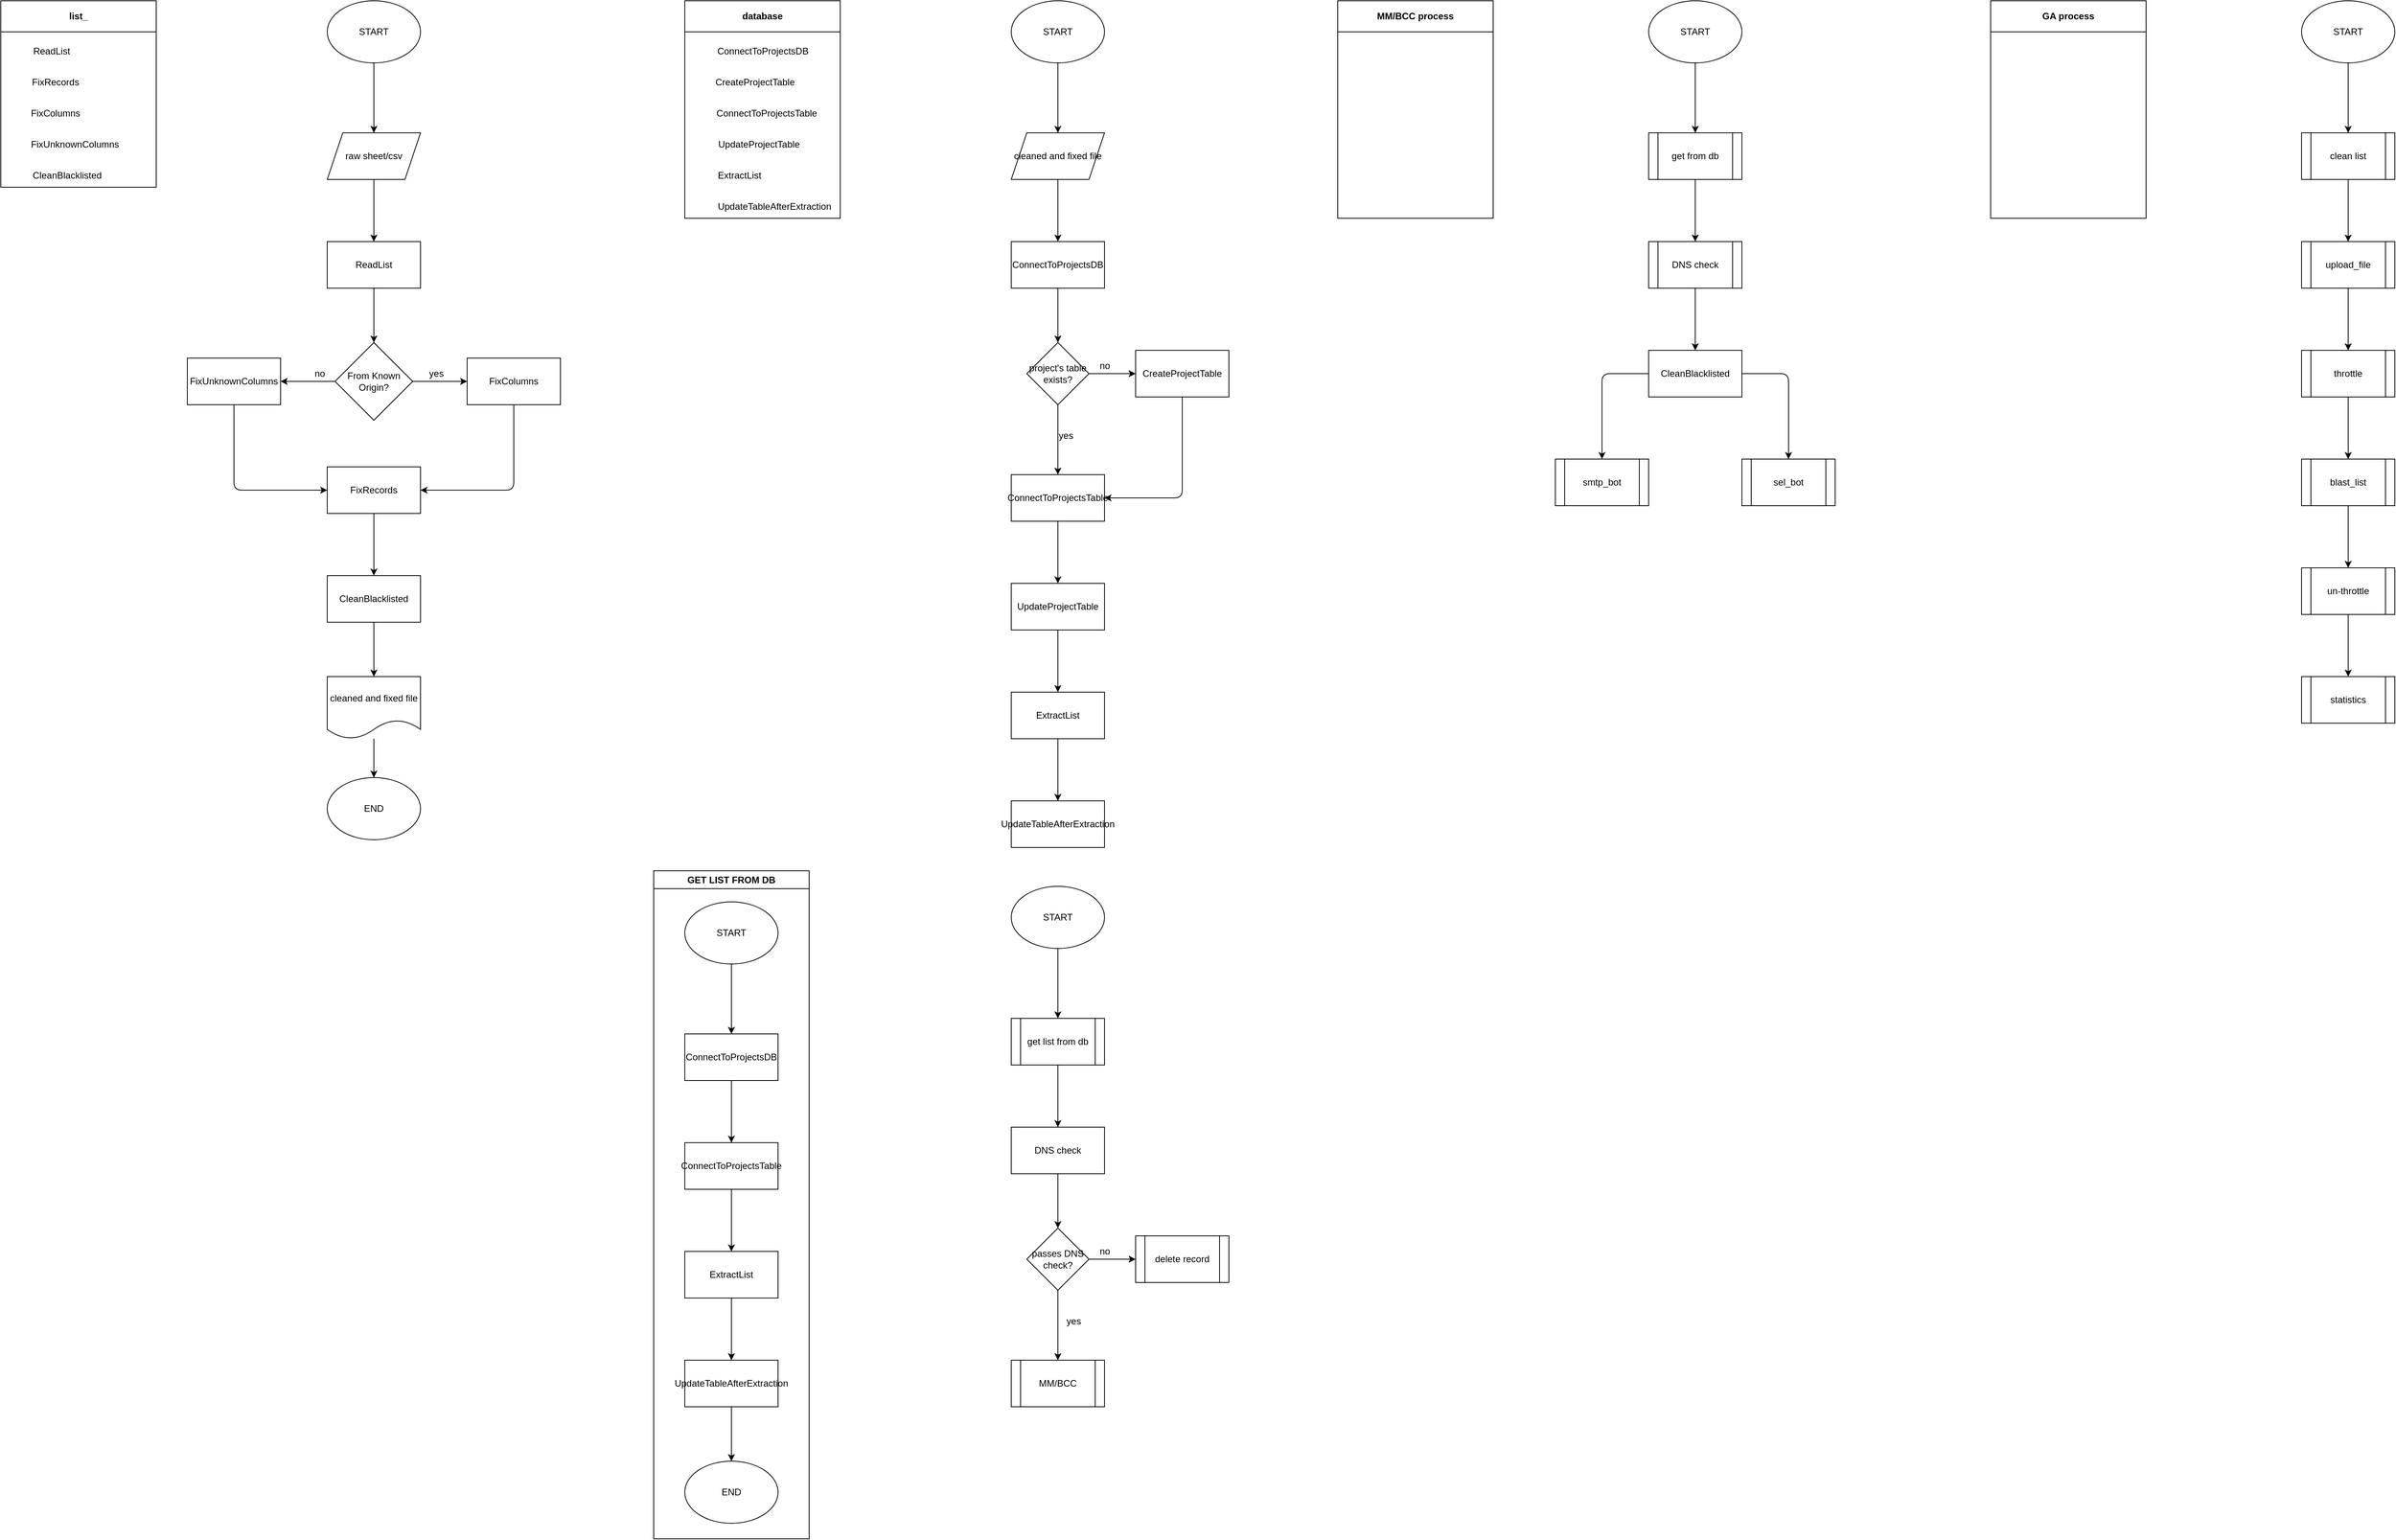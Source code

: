 <mxfile>
    <diagram id="DDcCZFRi9eMk-T8YaN2u" name="Page-1">
        <mxGraphModel dx="1715" dy="1208" grid="1" gridSize="10" guides="1" tooltips="1" connect="1" arrows="1" fold="1" page="1" pageScale="1" pageWidth="850" pageHeight="1100" math="0" shadow="0">
            <root>
                <mxCell id="0"/>
                <mxCell id="1" parent="0"/>
                <mxCell id="28" value="" style="edgeStyle=none;html=1;" parent="1" source="2" target="27" edge="1">
                    <mxGeometry relative="1" as="geometry"/>
                </mxCell>
                <mxCell id="2" value="START" style="ellipse;whiteSpace=wrap;html=1;" parent="1" vertex="1">
                    <mxGeometry x="460" width="120" height="80" as="geometry"/>
                </mxCell>
                <mxCell id="12" value="" style="edgeStyle=none;html=1;" parent="1" source="3" target="11" edge="1">
                    <mxGeometry relative="1" as="geometry"/>
                </mxCell>
                <mxCell id="3" value="ReadList" style="whiteSpace=wrap;html=1;" parent="1" vertex="1">
                    <mxGeometry x="460" y="310" width="120" height="60" as="geometry"/>
                </mxCell>
                <mxCell id="5" value="list_" style="swimlane;whiteSpace=wrap;html=1;startSize=40;" parent="1" vertex="1">
                    <mxGeometry x="40" width="200" height="240" as="geometry"/>
                </mxCell>
                <mxCell id="7" value="FixRecords" style="text;html=1;align=center;verticalAlign=middle;resizable=0;points=[];autosize=1;strokeColor=none;fillColor=none;" parent="5" vertex="1">
                    <mxGeometry x="30" y="90" width="80" height="30" as="geometry"/>
                </mxCell>
                <mxCell id="6" value="ReadList" style="text;html=1;align=center;verticalAlign=middle;resizable=0;points=[];autosize=1;strokeColor=none;fillColor=none;" parent="5" vertex="1">
                    <mxGeometry x="30" y="50" width="70" height="30" as="geometry"/>
                </mxCell>
                <mxCell id="8" value="FixColumns" style="text;html=1;align=center;verticalAlign=middle;resizable=0;points=[];autosize=1;strokeColor=none;fillColor=none;" parent="5" vertex="1">
                    <mxGeometry x="25" y="130" width="90" height="30" as="geometry"/>
                </mxCell>
                <mxCell id="9" value="FixUnknownColumns" style="text;html=1;align=center;verticalAlign=middle;resizable=0;points=[];autosize=1;strokeColor=none;fillColor=none;" parent="5" vertex="1">
                    <mxGeometry x="25" y="170" width="140" height="30" as="geometry"/>
                </mxCell>
                <mxCell id="10" value="CleanBlacklisted" style="text;html=1;align=center;verticalAlign=middle;resizable=0;points=[];autosize=1;strokeColor=none;fillColor=none;" parent="5" vertex="1">
                    <mxGeometry x="30" y="210" width="110" height="30" as="geometry"/>
                </mxCell>
                <mxCell id="14" value="" style="edgeStyle=none;html=1;" parent="1" source="11" target="13" edge="1">
                    <mxGeometry relative="1" as="geometry"/>
                </mxCell>
                <mxCell id="19" value="" style="edgeStyle=none;html=1;" parent="1" source="11" target="18" edge="1">
                    <mxGeometry relative="1" as="geometry"/>
                </mxCell>
                <mxCell id="11" value="From Known Origin?" style="rhombus;whiteSpace=wrap;html=1;" parent="1" vertex="1">
                    <mxGeometry x="470" y="440" width="100" height="100" as="geometry"/>
                </mxCell>
                <mxCell id="13" value="&lt;span style=&quot;&quot;&gt;FixColumns&lt;/span&gt;" style="whiteSpace=wrap;html=1;" parent="1" vertex="1">
                    <mxGeometry x="640" y="460" width="120" height="60" as="geometry"/>
                </mxCell>
                <mxCell id="15" value="yes" style="text;html=1;align=center;verticalAlign=middle;resizable=0;points=[];autosize=1;strokeColor=none;fillColor=none;" parent="1" vertex="1">
                    <mxGeometry x="580" y="465" width="40" height="30" as="geometry"/>
                </mxCell>
                <mxCell id="18" value="&lt;span style=&quot;&quot;&gt;FixUnknownColumns&lt;/span&gt;" style="whiteSpace=wrap;html=1;" parent="1" vertex="1">
                    <mxGeometry x="280" y="460" width="120" height="60" as="geometry"/>
                </mxCell>
                <mxCell id="20" value="no" style="text;html=1;align=center;verticalAlign=middle;resizable=0;points=[];autosize=1;strokeColor=none;fillColor=none;" parent="1" vertex="1">
                    <mxGeometry x="430" y="465" width="40" height="30" as="geometry"/>
                </mxCell>
                <mxCell id="26" value="" style="edgeStyle=none;html=1;" parent="1" source="21" target="25" edge="1">
                    <mxGeometry relative="1" as="geometry"/>
                </mxCell>
                <mxCell id="21" value="&lt;span style=&quot;&quot;&gt;FixRecords&lt;/span&gt;" style="whiteSpace=wrap;html=1;" parent="1" vertex="1">
                    <mxGeometry x="460" y="600" width="120" height="60" as="geometry"/>
                </mxCell>
                <mxCell id="23" value="" style="endArrow=classic;html=1;entryX=0;entryY=0.5;entryDx=0;entryDy=0;" parent="1" target="21" edge="1">
                    <mxGeometry width="50" height="50" relative="1" as="geometry">
                        <mxPoint x="340" y="520" as="sourcePoint"/>
                        <mxPoint x="390" y="470" as="targetPoint"/>
                        <Array as="points">
                            <mxPoint x="340" y="630"/>
                        </Array>
                    </mxGeometry>
                </mxCell>
                <mxCell id="24" value="" style="endArrow=classic;html=1;entryX=1;entryY=0.5;entryDx=0;entryDy=0;" parent="1" target="21" edge="1">
                    <mxGeometry width="50" height="50" relative="1" as="geometry">
                        <mxPoint x="700" y="520" as="sourcePoint"/>
                        <mxPoint x="750" y="470" as="targetPoint"/>
                        <Array as="points">
                            <mxPoint x="700" y="630"/>
                        </Array>
                    </mxGeometry>
                </mxCell>
                <mxCell id="32" value="" style="edgeStyle=none;html=1;" parent="1" source="25" target="31" edge="1">
                    <mxGeometry relative="1" as="geometry"/>
                </mxCell>
                <mxCell id="25" value="&lt;span style=&quot;&quot;&gt;CleanBlacklisted&lt;/span&gt;" style="whiteSpace=wrap;html=1;" parent="1" vertex="1">
                    <mxGeometry x="460" y="740" width="120" height="60" as="geometry"/>
                </mxCell>
                <mxCell id="30" value="" style="edgeStyle=none;html=1;entryX=0.5;entryY=0;entryDx=0;entryDy=0;" parent="1" source="27" target="3" edge="1">
                    <mxGeometry relative="1" as="geometry">
                        <mxPoint x="360" y="400" as="targetPoint"/>
                    </mxGeometry>
                </mxCell>
                <mxCell id="27" value="raw sheet/csv" style="shape=parallelogram;perimeter=parallelogramPerimeter;whiteSpace=wrap;html=1;fixedSize=1;" parent="1" vertex="1">
                    <mxGeometry x="460" y="170" width="120" height="60" as="geometry"/>
                </mxCell>
                <mxCell id="37" value="" style="edgeStyle=none;html=1;entryX=0.5;entryY=0;entryDx=0;entryDy=0;" parent="1" source="31" target="35" edge="1">
                    <mxGeometry relative="1" as="geometry">
                        <mxPoint x="520" y="1030" as="targetPoint"/>
                    </mxGeometry>
                </mxCell>
                <mxCell id="31" value="cleaned and fixed file" style="shape=document;whiteSpace=wrap;html=1;boundedLbl=1;" parent="1" vertex="1">
                    <mxGeometry x="460" y="870" width="120" height="80" as="geometry"/>
                </mxCell>
                <mxCell id="35" value="END" style="ellipse;whiteSpace=wrap;html=1;" parent="1" vertex="1">
                    <mxGeometry x="460" y="1000" width="120" height="80" as="geometry"/>
                </mxCell>
                <mxCell id="38" value="database" style="swimlane;whiteSpace=wrap;html=1;startSize=40;" parent="1" vertex="1">
                    <mxGeometry x="920" width="200" height="280" as="geometry"/>
                </mxCell>
                <mxCell id="39" value="CreateProjectTable" style="text;html=1;align=center;verticalAlign=middle;resizable=0;points=[];autosize=1;strokeColor=none;fillColor=none;" parent="38" vertex="1">
                    <mxGeometry x="25" y="90" width="130" height="30" as="geometry"/>
                </mxCell>
                <mxCell id="40" value="ConnectToProjectsDB" style="text;html=1;align=center;verticalAlign=middle;resizable=0;points=[];autosize=1;strokeColor=none;fillColor=none;" parent="38" vertex="1">
                    <mxGeometry x="30" y="50" width="140" height="30" as="geometry"/>
                </mxCell>
                <mxCell id="41" value="ConnectToProjectsTable" style="text;html=1;align=center;verticalAlign=middle;resizable=0;points=[];autosize=1;strokeColor=none;fillColor=none;" parent="38" vertex="1">
                    <mxGeometry x="30" y="130" width="150" height="30" as="geometry"/>
                </mxCell>
                <mxCell id="42" value="UpdateProjectTable" style="text;html=1;align=center;verticalAlign=middle;resizable=0;points=[];autosize=1;strokeColor=none;fillColor=none;" parent="38" vertex="1">
                    <mxGeometry x="30" y="170" width="130" height="30" as="geometry"/>
                </mxCell>
                <mxCell id="43" value="ExtractList" style="text;html=1;align=center;verticalAlign=middle;resizable=0;points=[];autosize=1;strokeColor=none;fillColor=none;" parent="38" vertex="1">
                    <mxGeometry x="30" y="210" width="80" height="30" as="geometry"/>
                </mxCell>
                <mxCell id="44" value="UpdateTableAfterExtraction" style="text;html=1;align=center;verticalAlign=middle;resizable=0;points=[];autosize=1;strokeColor=none;fillColor=none;" parent="38" vertex="1">
                    <mxGeometry x="30" y="250" width="170" height="30" as="geometry"/>
                </mxCell>
                <mxCell id="45" value="MM/BCC process" style="swimlane;whiteSpace=wrap;html=1;startSize=40;" parent="1" vertex="1">
                    <mxGeometry x="1760" width="200" height="280" as="geometry"/>
                </mxCell>
                <mxCell id="54" value="" style="edgeStyle=none;html=1;" parent="1" source="52" target="53" edge="1">
                    <mxGeometry relative="1" as="geometry"/>
                </mxCell>
                <mxCell id="52" value="START" style="ellipse;whiteSpace=wrap;html=1;" parent="1" vertex="1">
                    <mxGeometry x="2160" width="120" height="80" as="geometry"/>
                </mxCell>
                <mxCell id="56" value="" style="edgeStyle=none;html=1;" parent="1" source="53" target="55" edge="1">
                    <mxGeometry relative="1" as="geometry"/>
                </mxCell>
                <mxCell id="53" value="get from db" style="shape=process;whiteSpace=wrap;html=1;backgroundOutline=1;" parent="1" vertex="1">
                    <mxGeometry x="2160" y="170" width="120" height="60" as="geometry"/>
                </mxCell>
                <mxCell id="151" value="" style="edgeStyle=none;html=1;" parent="1" source="55" target="150" edge="1">
                    <mxGeometry relative="1" as="geometry"/>
                </mxCell>
                <mxCell id="55" value="DNS check" style="shape=process;whiteSpace=wrap;html=1;backgroundOutline=1;" parent="1" vertex="1">
                    <mxGeometry x="2160" y="310" width="120" height="60" as="geometry"/>
                </mxCell>
                <mxCell id="65" value="GA process" style="swimlane;whiteSpace=wrap;html=1;startSize=40;" parent="1" vertex="1">
                    <mxGeometry x="2600" width="200" height="280" as="geometry"/>
                </mxCell>
                <mxCell id="66" value="" style="edgeStyle=none;html=1;" parent="1" source="67" target="69" edge="1">
                    <mxGeometry relative="1" as="geometry"/>
                </mxCell>
                <mxCell id="67" value="START" style="ellipse;whiteSpace=wrap;html=1;" parent="1" vertex="1">
                    <mxGeometry x="3000" width="120" height="80" as="geometry"/>
                </mxCell>
                <mxCell id="68" value="" style="edgeStyle=none;html=1;" parent="1" source="69" edge="1">
                    <mxGeometry relative="1" as="geometry">
                        <mxPoint x="3060" y="310" as="targetPoint"/>
                    </mxGeometry>
                </mxCell>
                <mxCell id="69" value="clean list" style="shape=process;whiteSpace=wrap;html=1;backgroundOutline=1;" parent="1" vertex="1">
                    <mxGeometry x="3000" y="170" width="120" height="60" as="geometry"/>
                </mxCell>
                <mxCell id="77" value="" style="edgeStyle=none;html=1;" parent="1" source="75" target="76" edge="1">
                    <mxGeometry relative="1" as="geometry"/>
                </mxCell>
                <mxCell id="75" value="upload_file" style="shape=process;whiteSpace=wrap;html=1;backgroundOutline=1;" parent="1" vertex="1">
                    <mxGeometry x="3000" y="310" width="120" height="60" as="geometry"/>
                </mxCell>
                <mxCell id="79" value="" style="edgeStyle=none;html=1;" parent="1" source="76" target="78" edge="1">
                    <mxGeometry relative="1" as="geometry"/>
                </mxCell>
                <mxCell id="76" value="throttle" style="shape=process;whiteSpace=wrap;html=1;backgroundOutline=1;" parent="1" vertex="1">
                    <mxGeometry x="3000" y="450" width="120" height="60" as="geometry"/>
                </mxCell>
                <mxCell id="81" value="" style="edgeStyle=none;html=1;" parent="1" source="78" target="80" edge="1">
                    <mxGeometry relative="1" as="geometry"/>
                </mxCell>
                <mxCell id="78" value="blast_list" style="shape=process;whiteSpace=wrap;html=1;backgroundOutline=1;" parent="1" vertex="1">
                    <mxGeometry x="3000" y="590" width="120" height="60" as="geometry"/>
                </mxCell>
                <mxCell id="84" value="" style="edgeStyle=none;html=1;" parent="1" source="80" target="83" edge="1">
                    <mxGeometry relative="1" as="geometry"/>
                </mxCell>
                <mxCell id="80" value="un-throttle" style="shape=process;whiteSpace=wrap;html=1;backgroundOutline=1;" parent="1" vertex="1">
                    <mxGeometry x="3000" y="730" width="120" height="60" as="geometry"/>
                </mxCell>
                <mxCell id="83" value="statistics" style="shape=process;whiteSpace=wrap;html=1;backgroundOutline=1;" parent="1" vertex="1">
                    <mxGeometry x="3000" y="870" width="120" height="60" as="geometry"/>
                </mxCell>
                <mxCell id="87" value="" style="edgeStyle=none;html=1;" parent="1" source="85" edge="1">
                    <mxGeometry relative="1" as="geometry">
                        <mxPoint x="1400" y="170" as="targetPoint"/>
                    </mxGeometry>
                </mxCell>
                <mxCell id="85" value="START" style="ellipse;whiteSpace=wrap;html=1;" parent="1" vertex="1">
                    <mxGeometry x="1340" width="120" height="80" as="geometry"/>
                </mxCell>
                <mxCell id="90" value="" style="edgeStyle=none;html=1;" parent="1" source="88" target="89" edge="1">
                    <mxGeometry relative="1" as="geometry"/>
                </mxCell>
                <mxCell id="88" value="cleaned and fixed file" style="shape=parallelogram;perimeter=parallelogramPerimeter;whiteSpace=wrap;html=1;fixedSize=1;" parent="1" vertex="1">
                    <mxGeometry x="1340" y="170" width="120" height="60" as="geometry"/>
                </mxCell>
                <mxCell id="92" value="" style="edgeStyle=none;html=1;" parent="1" source="89" target="91" edge="1">
                    <mxGeometry relative="1" as="geometry"/>
                </mxCell>
                <mxCell id="89" value="&lt;span style=&quot;&quot;&gt;ConnectToProjectsDB&lt;/span&gt;" style="whiteSpace=wrap;html=1;" parent="1" vertex="1">
                    <mxGeometry x="1340" y="310" width="120" height="60" as="geometry"/>
                </mxCell>
                <mxCell id="94" value="" style="edgeStyle=none;html=1;" parent="1" source="91" target="93" edge="1">
                    <mxGeometry relative="1" as="geometry"/>
                </mxCell>
                <mxCell id="97" value="" style="edgeStyle=none;html=1;" parent="1" source="91" target="96" edge="1">
                    <mxGeometry relative="1" as="geometry"/>
                </mxCell>
                <mxCell id="91" value="project's table exists?" style="rhombus;whiteSpace=wrap;html=1;" parent="1" vertex="1">
                    <mxGeometry x="1360" y="440" width="80" height="80" as="geometry"/>
                </mxCell>
                <mxCell id="93" value="&lt;span style=&quot;&quot;&gt;CreateProjectTable&lt;/span&gt;" style="whiteSpace=wrap;html=1;" parent="1" vertex="1">
                    <mxGeometry x="1500" y="450" width="120" height="60" as="geometry"/>
                </mxCell>
                <mxCell id="95" value="no" style="text;html=1;align=center;verticalAlign=middle;resizable=0;points=[];autosize=1;strokeColor=none;fillColor=none;" parent="1" vertex="1">
                    <mxGeometry x="1440" y="455" width="40" height="30" as="geometry"/>
                </mxCell>
                <mxCell id="100" value="" style="edgeStyle=none;html=1;" parent="1" source="96" target="99" edge="1">
                    <mxGeometry relative="1" as="geometry"/>
                </mxCell>
                <mxCell id="96" value="&lt;span style=&quot;&quot;&gt;ConnectToProjectsTable&lt;/span&gt;" style="whiteSpace=wrap;html=1;" parent="1" vertex="1">
                    <mxGeometry x="1340" y="610" width="120" height="60" as="geometry"/>
                </mxCell>
                <mxCell id="98" value="yes" style="text;html=1;align=center;verticalAlign=middle;resizable=0;points=[];autosize=1;strokeColor=none;fillColor=none;" parent="1" vertex="1">
                    <mxGeometry x="1390" y="545" width="40" height="30" as="geometry"/>
                </mxCell>
                <mxCell id="103" value="" style="edgeStyle=none;html=1;" parent="1" source="99" target="102" edge="1">
                    <mxGeometry relative="1" as="geometry"/>
                </mxCell>
                <mxCell id="99" value="&lt;span style=&quot;&quot;&gt;UpdateProjectTable&lt;/span&gt;" style="whiteSpace=wrap;html=1;" parent="1" vertex="1">
                    <mxGeometry x="1340" y="750" width="120" height="60" as="geometry"/>
                </mxCell>
                <mxCell id="101" value="" style="endArrow=classic;html=1;exitX=0.5;exitY=1;exitDx=0;exitDy=0;entryX=1;entryY=0.5;entryDx=0;entryDy=0;" parent="1" source="93" target="96" edge="1">
                    <mxGeometry width="50" height="50" relative="1" as="geometry">
                        <mxPoint x="1310" y="610" as="sourcePoint"/>
                        <mxPoint x="1360" y="560" as="targetPoint"/>
                        <Array as="points">
                            <mxPoint x="1560" y="640"/>
                        </Array>
                    </mxGeometry>
                </mxCell>
                <mxCell id="105" value="" style="edgeStyle=none;html=1;" parent="1" source="102" target="104" edge="1">
                    <mxGeometry relative="1" as="geometry"/>
                </mxCell>
                <mxCell id="102" value="&lt;span style=&quot;&quot;&gt;ExtractList&lt;/span&gt;" style="whiteSpace=wrap;html=1;" parent="1" vertex="1">
                    <mxGeometry x="1340" y="890" width="120" height="60" as="geometry"/>
                </mxCell>
                <mxCell id="104" value="&lt;span style=&quot;&quot;&gt;UpdateTableAfterExtraction&lt;/span&gt;" style="whiteSpace=wrap;html=1;" parent="1" vertex="1">
                    <mxGeometry x="1340" y="1030" width="120" height="60" as="geometry"/>
                </mxCell>
                <mxCell id="108" value="" style="edgeStyle=none;html=1;" parent="1" source="106" target="107" edge="1">
                    <mxGeometry relative="1" as="geometry"/>
                </mxCell>
                <mxCell id="106" value="START" style="ellipse;whiteSpace=wrap;html=1;" parent="1" vertex="1">
                    <mxGeometry x="920" y="1160" width="120" height="80" as="geometry"/>
                </mxCell>
                <mxCell id="112" value="" style="edgeStyle=none;html=1;" parent="1" source="107" target="111" edge="1">
                    <mxGeometry relative="1" as="geometry"/>
                </mxCell>
                <mxCell id="107" value="&lt;span style=&quot;&quot;&gt;ConnectToProjectsDB&lt;/span&gt;" style="whiteSpace=wrap;html=1;" parent="1" vertex="1">
                    <mxGeometry x="920" y="1330" width="120" height="60" as="geometry"/>
                </mxCell>
                <mxCell id="114" value="" style="edgeStyle=none;html=1;" parent="1" source="111" target="113" edge="1">
                    <mxGeometry relative="1" as="geometry"/>
                </mxCell>
                <mxCell id="111" value="&lt;span style=&quot;&quot;&gt;ConnectToProjectsTable&lt;/span&gt;" style="whiteSpace=wrap;html=1;" parent="1" vertex="1">
                    <mxGeometry x="920" y="1470" width="120" height="60" as="geometry"/>
                </mxCell>
                <mxCell id="116" value="" style="edgeStyle=none;html=1;" parent="1" source="113" target="115" edge="1">
                    <mxGeometry relative="1" as="geometry"/>
                </mxCell>
                <mxCell id="113" value="&lt;span style=&quot;&quot;&gt;ExtractList&lt;/span&gt;" style="whiteSpace=wrap;html=1;" parent="1" vertex="1">
                    <mxGeometry x="920" y="1610" width="120" height="60" as="geometry"/>
                </mxCell>
                <mxCell id="118" value="" style="edgeStyle=none;html=1;" parent="1" source="115" edge="1">
                    <mxGeometry relative="1" as="geometry">
                        <mxPoint x="980" y="1880" as="targetPoint"/>
                    </mxGeometry>
                </mxCell>
                <mxCell id="115" value="&lt;span style=&quot;&quot;&gt;UpdateTableAfterExtraction&lt;/span&gt;" style="whiteSpace=wrap;html=1;" parent="1" vertex="1">
                    <mxGeometry x="920" y="1750" width="120" height="60" as="geometry"/>
                </mxCell>
                <mxCell id="119" value="END" style="ellipse;whiteSpace=wrap;html=1;" parent="1" vertex="1">
                    <mxGeometry x="920" y="1880" width="120" height="80" as="geometry"/>
                </mxCell>
                <mxCell id="125" value="" style="edgeStyle=none;html=1;" parent="1" source="120" target="124" edge="1">
                    <mxGeometry relative="1" as="geometry"/>
                </mxCell>
                <mxCell id="120" value="START" style="ellipse;whiteSpace=wrap;html=1;" parent="1" vertex="1">
                    <mxGeometry x="1340" y="1140" width="120" height="80" as="geometry"/>
                </mxCell>
                <mxCell id="123" value="GET LIST FROM DB" style="swimlane;whiteSpace=wrap;html=1;" parent="1" vertex="1">
                    <mxGeometry x="880" y="1120" width="200" height="860" as="geometry"/>
                </mxCell>
                <mxCell id="127" value="" style="edgeStyle=none;html=1;" parent="1" source="124" target="126" edge="1">
                    <mxGeometry relative="1" as="geometry"/>
                </mxCell>
                <mxCell id="124" value="get list from db" style="shape=process;whiteSpace=wrap;html=1;backgroundOutline=1;" parent="1" vertex="1">
                    <mxGeometry x="1340" y="1310" width="120" height="60" as="geometry"/>
                </mxCell>
                <mxCell id="133" value="" style="edgeStyle=none;html=1;" parent="1" source="126" target="132" edge="1">
                    <mxGeometry relative="1" as="geometry"/>
                </mxCell>
                <mxCell id="126" value="DNS check" style="whiteSpace=wrap;html=1;" parent="1" vertex="1">
                    <mxGeometry x="1340" y="1450" width="120" height="60" as="geometry"/>
                </mxCell>
                <mxCell id="130" value="MM/BCC" style="shape=process;whiteSpace=wrap;html=1;backgroundOutline=1;" parent="1" vertex="1">
                    <mxGeometry x="1340" y="1750" width="120" height="60" as="geometry"/>
                </mxCell>
                <mxCell id="135" value="" style="edgeStyle=none;html=1;" parent="1" source="132" edge="1">
                    <mxGeometry relative="1" as="geometry">
                        <mxPoint x="1400" y="1750" as="targetPoint"/>
                    </mxGeometry>
                </mxCell>
                <mxCell id="138" value="" style="edgeStyle=none;html=1;" parent="1" source="132" edge="1">
                    <mxGeometry relative="1" as="geometry">
                        <mxPoint x="1500" y="1620" as="targetPoint"/>
                    </mxGeometry>
                </mxCell>
                <mxCell id="132" value="passes DNS check?" style="rhombus;whiteSpace=wrap;html=1;" parent="1" vertex="1">
                    <mxGeometry x="1360" y="1580" width="80" height="80" as="geometry"/>
                </mxCell>
                <mxCell id="136" value="yes" style="text;html=1;align=center;verticalAlign=middle;resizable=0;points=[];autosize=1;strokeColor=none;fillColor=none;" parent="1" vertex="1">
                    <mxGeometry x="1400" y="1685" width="40" height="30" as="geometry"/>
                </mxCell>
                <mxCell id="139" value="no" style="text;html=1;align=center;verticalAlign=middle;resizable=0;points=[];autosize=1;strokeColor=none;fillColor=none;" parent="1" vertex="1">
                    <mxGeometry x="1440" y="1595" width="40" height="30" as="geometry"/>
                </mxCell>
                <mxCell id="142" value="delete record" style="shape=process;whiteSpace=wrap;html=1;backgroundOutline=1;" parent="1" vertex="1">
                    <mxGeometry x="1500" y="1590" width="120" height="60" as="geometry"/>
                </mxCell>
                <mxCell id="143" value="smtp_bot" style="shape=process;whiteSpace=wrap;html=1;backgroundOutline=1;" parent="1" vertex="1">
                    <mxGeometry x="2040" y="590" width="120" height="60" as="geometry"/>
                </mxCell>
                <mxCell id="144" value="sel_bot" style="shape=process;whiteSpace=wrap;html=1;backgroundOutline=1;" parent="1" vertex="1">
                    <mxGeometry x="2280" y="590" width="120" height="60" as="geometry"/>
                </mxCell>
                <mxCell id="154" value="" style="edgeStyle=none;html=1;exitX=0;exitY=0.5;exitDx=0;exitDy=0;entryX=0.5;entryY=0;entryDx=0;entryDy=0;" parent="1" source="150" target="143" edge="1">
                    <mxGeometry relative="1" as="geometry">
                        <mxPoint x="2220" y="590" as="targetPoint"/>
                        <Array as="points">
                            <mxPoint x="2100" y="480"/>
                        </Array>
                    </mxGeometry>
                </mxCell>
                <mxCell id="150" value="CleanBlacklisted" style="whiteSpace=wrap;html=1;" parent="1" vertex="1">
                    <mxGeometry x="2160" y="450" width="120" height="60" as="geometry"/>
                </mxCell>
                <mxCell id="155" value="" style="endArrow=classic;html=1;entryX=0.5;entryY=0;entryDx=0;entryDy=0;" parent="1" target="144" edge="1">
                    <mxGeometry width="50" height="50" relative="1" as="geometry">
                        <mxPoint x="2280" y="480" as="sourcePoint"/>
                        <mxPoint x="2330" y="430" as="targetPoint"/>
                        <Array as="points">
                            <mxPoint x="2340" y="480"/>
                        </Array>
                    </mxGeometry>
                </mxCell>
            </root>
        </mxGraphModel>
    </diagram>
</mxfile>